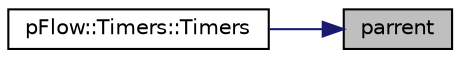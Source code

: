 digraph "parrent"
{
 // LATEX_PDF_SIZE
  edge [fontname="Helvetica",fontsize="10",labelfontname="Helvetica",labelfontsize="10"];
  node [fontname="Helvetica",fontsize="10",shape=record];
  rankdir="RL";
  Node1 [label="parrent",height=0.2,width=0.4,color="black", fillcolor="grey75", style="filled", fontcolor="black",tooltip=" "];
  Node1 -> Node2 [dir="back",color="midnightblue",fontsize="10",style="solid",fontname="Helvetica"];
  Node2 [label="pFlow::Timers::Timers",height=0.2,width=0.4,color="black", fillcolor="white", style="filled",URL="$classpFlow_1_1Timers.html#a7176c06bd2b7fd858187aea22a0ae195",tooltip=" "];
}
